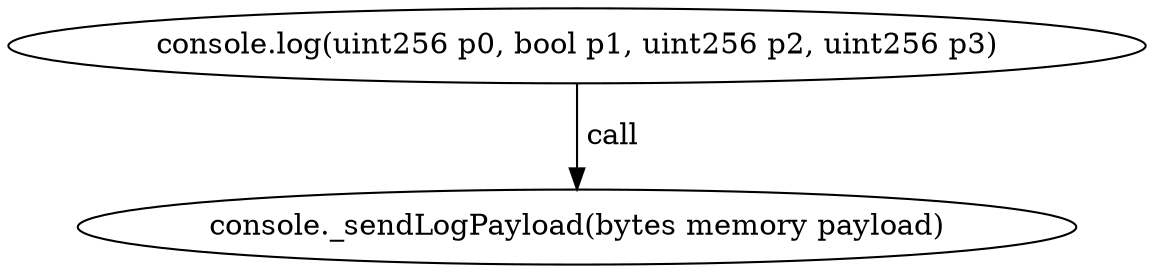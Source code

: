 digraph "" {
	graph [bb="0,0,460.37,124.8"];
	node [label="\N"];
	"console.log(uint256 p0, bool p1, uint256 p2, uint256 p3)"	 [height=0.5,
		pos="230.19,106.8",
		width=6.3941];
	"console._sendLogPayload(bytes memory payload)"	 [height=0.5,
		pos="230.19,18",
		width=5.7372];
	"console.log(uint256 p0, bool p1, uint256 p2, uint256 p3)" -> "console._sendLogPayload(bytes memory payload)" [key=call,
	label=" call",
	lp="242.04,62.4",
	pos="e,230.19,36.072 230.19,88.401 230.19,76.295 230.19,60.208 230.19,46.467"];
}
digraph "" {
	graph [bb="0,0,460.37,124.8"];
	node [label="\N"];
	"console.log(uint256 p0, bool p1, uint256 p2, uint256 p3)"	 [height=0.5,
		pos="230.19,106.8",
		width=6.3941];
	"console._sendLogPayload(bytes memory payload)"	 [height=0.5,
		pos="230.19,18",
		width=5.7372];
	"console.log(uint256 p0, bool p1, uint256 p2, uint256 p3)" -> "console._sendLogPayload(bytes memory payload)" [key=call,
	label=" call",
	lp="242.04,62.4",
	pos="e,230.19,36.072 230.19,88.401 230.19,76.295 230.19,60.208 230.19,46.467"];
}

